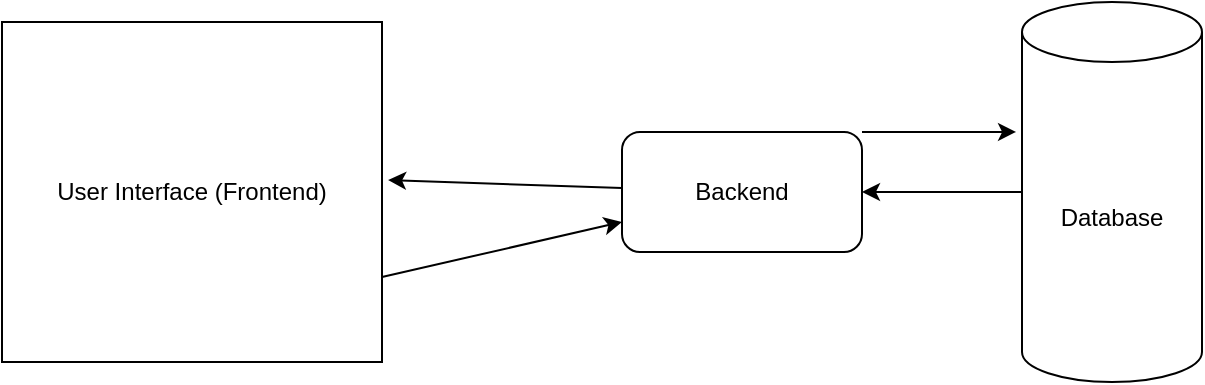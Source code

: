<mxfile>
    <diagram id="wCkHtCzAbA3iJk0Wgk8y" name="Page-1">
        <mxGraphModel dx="640" dy="451" grid="1" gridSize="10" guides="1" tooltips="1" connect="1" arrows="1" fold="1" page="1" pageScale="1" pageWidth="850" pageHeight="1100" math="0" shadow="0">
            <root>
                <mxCell id="0"/>
                <mxCell id="1" parent="0"/>
                <mxCell id="9" style="edgeStyle=none;html=1;exitX=1;exitY=0.75;exitDx=0;exitDy=0;entryX=0;entryY=0.75;entryDx=0;entryDy=0;" edge="1" parent="1" source="2" target="4">
                    <mxGeometry relative="1" as="geometry"/>
                </mxCell>
                <mxCell id="2" value="User Interface (Frontend)" style="rounded=0;whiteSpace=wrap;html=1;" vertex="1" parent="1">
                    <mxGeometry x="20" y="110" width="190" height="170" as="geometry"/>
                </mxCell>
                <mxCell id="7" style="edgeStyle=none;html=1;exitX=0;exitY=0.5;exitDx=0;exitDy=0;exitPerimeter=0;entryX=1;entryY=0.5;entryDx=0;entryDy=0;" edge="1" parent="1" source="3" target="4">
                    <mxGeometry relative="1" as="geometry"/>
                </mxCell>
                <mxCell id="3" value="Database" style="shape=cylinder3;whiteSpace=wrap;html=1;boundedLbl=1;backgroundOutline=1;size=15;" vertex="1" parent="1">
                    <mxGeometry x="530" y="100" width="90" height="190" as="geometry"/>
                </mxCell>
                <mxCell id="6" style="edgeStyle=none;html=1;entryX=1.016;entryY=0.465;entryDx=0;entryDy=0;entryPerimeter=0;" edge="1" parent="1" source="4" target="2">
                    <mxGeometry relative="1" as="geometry"/>
                </mxCell>
                <mxCell id="8" style="edgeStyle=none;html=1;exitX=1;exitY=0;exitDx=0;exitDy=0;entryX=-0.033;entryY=0.342;entryDx=0;entryDy=0;entryPerimeter=0;" edge="1" parent="1" source="4" target="3">
                    <mxGeometry relative="1" as="geometry"/>
                </mxCell>
                <mxCell id="4" value="Backend" style="rounded=1;whiteSpace=wrap;html=1;" vertex="1" parent="1">
                    <mxGeometry x="330" y="165" width="120" height="60" as="geometry"/>
                </mxCell>
            </root>
        </mxGraphModel>
    </diagram>
</mxfile>